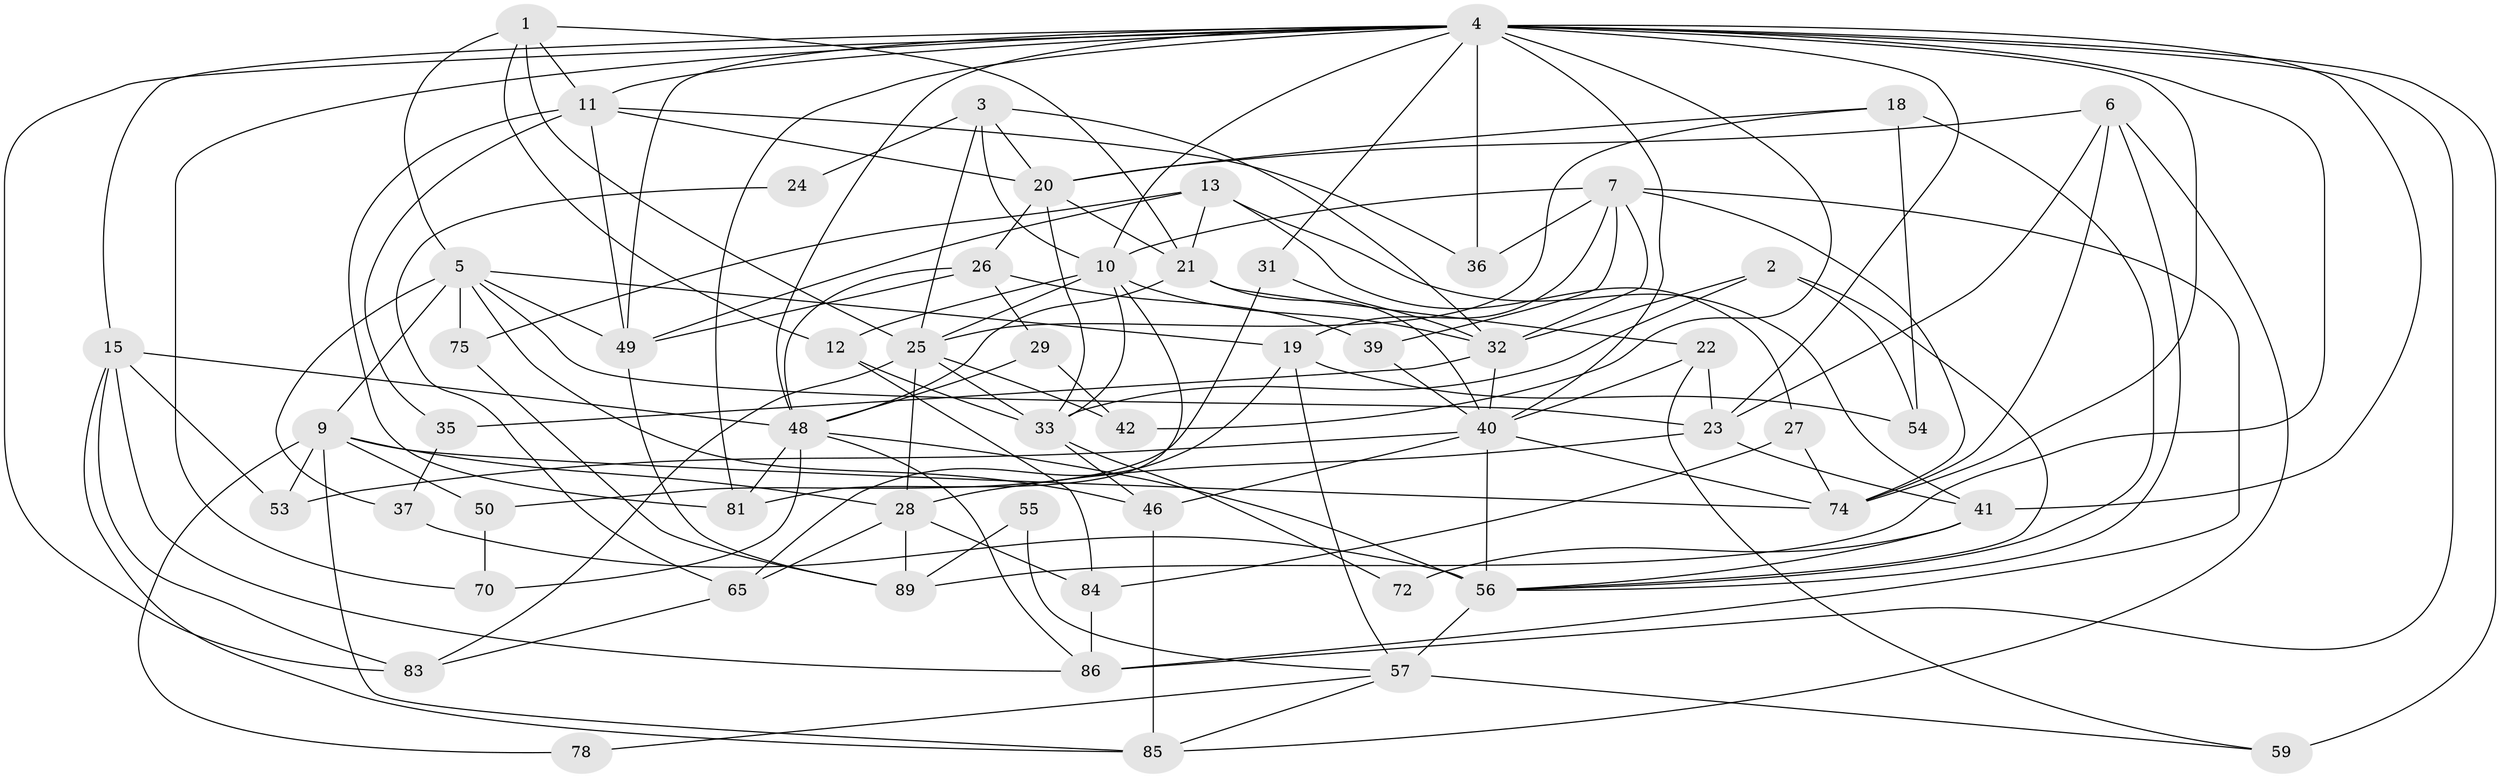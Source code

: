 // original degree distribution, {3: 0.2736842105263158, 4: 0.3157894736842105, 5: 0.2, 7: 0.05263157894736842, 6: 0.042105263157894736, 8: 0.010526315789473684, 2: 0.10526315789473684}
// Generated by graph-tools (version 1.1) at 2025/19/03/04/25 18:19:02]
// undirected, 57 vertices, 144 edges
graph export_dot {
graph [start="1"]
  node [color=gray90,style=filled];
  1 [super="+69"];
  2;
  3;
  4 [super="+8+14"];
  5 [super="+92"];
  6 [super="+51"];
  7 [super="+66+91"];
  9 [super="+58"];
  10 [super="+80"];
  11 [super="+43"];
  12;
  13 [super="+47"];
  15 [super="+67"];
  18 [super="+38"];
  19;
  20 [super="+34"];
  21 [super="+64"];
  22;
  23 [super="+44"];
  24;
  25 [super="+71+79"];
  26 [super="+61"];
  27;
  28 [super="+45+30"];
  29;
  31;
  32 [super="+77"];
  33 [super="+52"];
  35;
  36;
  37;
  39;
  40 [super="+62+76"];
  41;
  42;
  46;
  48 [super="+87"];
  49;
  50;
  53;
  54;
  55;
  56 [super="+60+95+82"];
  57 [super="+63+90"];
  59;
  65;
  70;
  72;
  74;
  75;
  78;
  81;
  83;
  84;
  85;
  86 [super="+88"];
  89;
  1 -- 5;
  1 -- 25;
  1 -- 11;
  1 -- 12;
  1 -- 21;
  2 -- 33;
  2 -- 54;
  2 -- 32;
  2 -- 56;
  3 -- 24;
  3 -- 25;
  3 -- 10;
  3 -- 32;
  3 -- 20;
  4 -- 36 [weight=2];
  4 -- 70;
  4 -- 23;
  4 -- 41;
  4 -- 74;
  4 -- 11;
  4 -- 10;
  4 -- 15;
  4 -- 48;
  4 -- 81;
  4 -- 49;
  4 -- 83;
  4 -- 89;
  4 -- 59;
  4 -- 31;
  4 -- 40;
  4 -- 42;
  4 -- 86;
  5 -- 37;
  5 -- 49;
  5 -- 9;
  5 -- 46;
  5 -- 19;
  5 -- 23;
  5 -- 75;
  6 -- 74;
  6 -- 56;
  6 -- 85;
  6 -- 23;
  6 -- 20;
  7 -- 39;
  7 -- 19;
  7 -- 36 [weight=2];
  7 -- 74;
  7 -- 10;
  7 -- 32;
  7 -- 86;
  9 -- 74;
  9 -- 78;
  9 -- 50;
  9 -- 53;
  9 -- 85;
  9 -- 28;
  10 -- 32;
  10 -- 33;
  10 -- 81;
  10 -- 25;
  10 -- 12;
  11 -- 49;
  11 -- 36;
  11 -- 81;
  11 -- 35;
  11 -- 20;
  12 -- 84;
  12 -- 33;
  13 -- 41;
  13 -- 49;
  13 -- 21 [weight=2];
  13 -- 75;
  13 -- 27;
  15 -- 83;
  15 -- 53;
  15 -- 86;
  15 -- 85;
  15 -- 48;
  18 -- 25;
  18 -- 54;
  18 -- 56;
  18 -- 20;
  19 -- 54;
  19 -- 65;
  19 -- 57;
  20 -- 33;
  20 -- 21 [weight=2];
  20 -- 26;
  21 -- 40;
  21 -- 48;
  21 -- 22;
  22 -- 59;
  22 -- 40;
  22 -- 23;
  23 -- 41;
  23 -- 28;
  24 -- 65;
  25 -- 83;
  25 -- 33;
  25 -- 42;
  25 -- 28 [weight=2];
  26 -- 29;
  26 -- 48;
  26 -- 49;
  26 -- 39;
  27 -- 74;
  27 -- 84;
  28 -- 84;
  28 -- 89;
  28 -- 65;
  29 -- 48;
  29 -- 42;
  31 -- 50;
  31 -- 32;
  32 -- 35;
  32 -- 40;
  33 -- 46;
  33 -- 72;
  35 -- 37;
  37 -- 56;
  39 -- 40;
  40 -- 53;
  40 -- 74;
  40 -- 46;
  40 -- 56;
  41 -- 72;
  41 -- 56;
  46 -- 85;
  48 -- 86;
  48 -- 81;
  48 -- 70;
  48 -- 56;
  49 -- 89;
  50 -- 70;
  55 -- 89;
  55 -- 57;
  56 -- 57 [weight=3];
  57 -- 85;
  57 -- 78;
  57 -- 59;
  65 -- 83;
  75 -- 89;
  84 -- 86;
}
